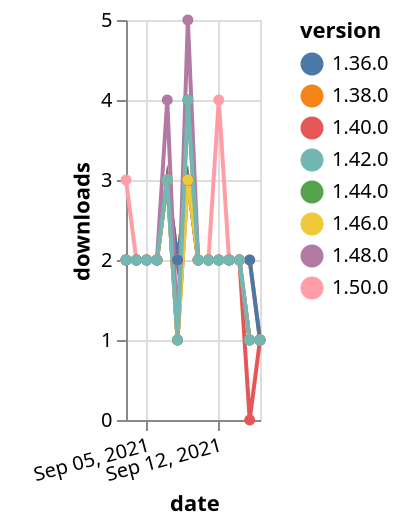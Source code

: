 {"$schema": "https://vega.github.io/schema/vega-lite/v5.json", "description": "A simple bar chart with embedded data.", "data": {"values": [{"date": "2021-09-03", "total": 219, "delta": 3, "version": "1.50.0"}, {"date": "2021-09-04", "total": 221, "delta": 2, "version": "1.50.0"}, {"date": "2021-09-05", "total": 223, "delta": 2, "version": "1.50.0"}, {"date": "2021-09-06", "total": 225, "delta": 2, "version": "1.50.0"}, {"date": "2021-09-07", "total": 228, "delta": 3, "version": "1.50.0"}, {"date": "2021-09-08", "total": 230, "delta": 2, "version": "1.50.0"}, {"date": "2021-09-09", "total": 233, "delta": 3, "version": "1.50.0"}, {"date": "2021-09-10", "total": 235, "delta": 2, "version": "1.50.0"}, {"date": "2021-09-11", "total": 237, "delta": 2, "version": "1.50.0"}, {"date": "2021-09-12", "total": 241, "delta": 4, "version": "1.50.0"}, {"date": "2021-09-13", "total": 243, "delta": 2, "version": "1.50.0"}, {"date": "2021-09-14", "total": 245, "delta": 2, "version": "1.50.0"}, {"date": "2021-09-15", "total": 246, "delta": 1, "version": "1.50.0"}, {"date": "2021-09-16", "total": 247, "delta": 1, "version": "1.50.0"}, {"date": "2021-09-03", "total": 1441, "delta": 2, "version": "1.44.0"}, {"date": "2021-09-04", "total": 1443, "delta": 2, "version": "1.44.0"}, {"date": "2021-09-05", "total": 1445, "delta": 2, "version": "1.44.0"}, {"date": "2021-09-06", "total": 1447, "delta": 2, "version": "1.44.0"}, {"date": "2021-09-07", "total": 1450, "delta": 3, "version": "1.44.0"}, {"date": "2021-09-08", "total": 1451, "delta": 1, "version": "1.44.0"}, {"date": "2021-09-09", "total": 1455, "delta": 4, "version": "1.44.0"}, {"date": "2021-09-10", "total": 1457, "delta": 2, "version": "1.44.0"}, {"date": "2021-09-11", "total": 1459, "delta": 2, "version": "1.44.0"}, {"date": "2021-09-12", "total": 1461, "delta": 2, "version": "1.44.0"}, {"date": "2021-09-13", "total": 1463, "delta": 2, "version": "1.44.0"}, {"date": "2021-09-14", "total": 1465, "delta": 2, "version": "1.44.0"}, {"date": "2021-09-15", "total": 1466, "delta": 1, "version": "1.44.0"}, {"date": "2021-09-16", "total": 1467, "delta": 1, "version": "1.44.0"}, {"date": "2021-09-03", "total": 2255, "delta": 2, "version": "1.38.0"}, {"date": "2021-09-04", "total": 2257, "delta": 2, "version": "1.38.0"}, {"date": "2021-09-05", "total": 2259, "delta": 2, "version": "1.38.0"}, {"date": "2021-09-06", "total": 2261, "delta": 2, "version": "1.38.0"}, {"date": "2021-09-07", "total": 2264, "delta": 3, "version": "1.38.0"}, {"date": "2021-09-08", "total": 2266, "delta": 2, "version": "1.38.0"}, {"date": "2021-09-09", "total": 2269, "delta": 3, "version": "1.38.0"}, {"date": "2021-09-10", "total": 2271, "delta": 2, "version": "1.38.0"}, {"date": "2021-09-11", "total": 2273, "delta": 2, "version": "1.38.0"}, {"date": "2021-09-12", "total": 2275, "delta": 2, "version": "1.38.0"}, {"date": "2021-09-13", "total": 2277, "delta": 2, "version": "1.38.0"}, {"date": "2021-09-14", "total": 2279, "delta": 2, "version": "1.38.0"}, {"date": "2021-09-15", "total": 2281, "delta": 2, "version": "1.38.0"}, {"date": "2021-09-16", "total": 2282, "delta": 1, "version": "1.38.0"}, {"date": "2021-09-03", "total": 2301, "delta": 2, "version": "1.36.0"}, {"date": "2021-09-04", "total": 2303, "delta": 2, "version": "1.36.0"}, {"date": "2021-09-05", "total": 2305, "delta": 2, "version": "1.36.0"}, {"date": "2021-09-06", "total": 2307, "delta": 2, "version": "1.36.0"}, {"date": "2021-09-07", "total": 2310, "delta": 3, "version": "1.36.0"}, {"date": "2021-09-08", "total": 2312, "delta": 2, "version": "1.36.0"}, {"date": "2021-09-09", "total": 2315, "delta": 3, "version": "1.36.0"}, {"date": "2021-09-10", "total": 2317, "delta": 2, "version": "1.36.0"}, {"date": "2021-09-11", "total": 2319, "delta": 2, "version": "1.36.0"}, {"date": "2021-09-12", "total": 2321, "delta": 2, "version": "1.36.0"}, {"date": "2021-09-13", "total": 2323, "delta": 2, "version": "1.36.0"}, {"date": "2021-09-14", "total": 2325, "delta": 2, "version": "1.36.0"}, {"date": "2021-09-15", "total": 2327, "delta": 2, "version": "1.36.0"}, {"date": "2021-09-16", "total": 2328, "delta": 1, "version": "1.36.0"}, {"date": "2021-09-03", "total": 2034, "delta": 2, "version": "1.40.0"}, {"date": "2021-09-04", "total": 2036, "delta": 2, "version": "1.40.0"}, {"date": "2021-09-05", "total": 2038, "delta": 2, "version": "1.40.0"}, {"date": "2021-09-06", "total": 2040, "delta": 2, "version": "1.40.0"}, {"date": "2021-09-07", "total": 2043, "delta": 3, "version": "1.40.0"}, {"date": "2021-09-08", "total": 2044, "delta": 1, "version": "1.40.0"}, {"date": "2021-09-09", "total": 2047, "delta": 3, "version": "1.40.0"}, {"date": "2021-09-10", "total": 2049, "delta": 2, "version": "1.40.0"}, {"date": "2021-09-11", "total": 2051, "delta": 2, "version": "1.40.0"}, {"date": "2021-09-12", "total": 2053, "delta": 2, "version": "1.40.0"}, {"date": "2021-09-13", "total": 2055, "delta": 2, "version": "1.40.0"}, {"date": "2021-09-14", "total": 2057, "delta": 2, "version": "1.40.0"}, {"date": "2021-09-15", "total": 2057, "delta": 0, "version": "1.40.0"}, {"date": "2021-09-16", "total": 2058, "delta": 1, "version": "1.40.0"}, {"date": "2021-09-03", "total": 990, "delta": 2, "version": "1.46.0"}, {"date": "2021-09-04", "total": 992, "delta": 2, "version": "1.46.0"}, {"date": "2021-09-05", "total": 994, "delta": 2, "version": "1.46.0"}, {"date": "2021-09-06", "total": 996, "delta": 2, "version": "1.46.0"}, {"date": "2021-09-07", "total": 999, "delta": 3, "version": "1.46.0"}, {"date": "2021-09-08", "total": 1000, "delta": 1, "version": "1.46.0"}, {"date": "2021-09-09", "total": 1003, "delta": 3, "version": "1.46.0"}, {"date": "2021-09-10", "total": 1005, "delta": 2, "version": "1.46.0"}, {"date": "2021-09-11", "total": 1007, "delta": 2, "version": "1.46.0"}, {"date": "2021-09-12", "total": 1009, "delta": 2, "version": "1.46.0"}, {"date": "2021-09-13", "total": 1011, "delta": 2, "version": "1.46.0"}, {"date": "2021-09-14", "total": 1013, "delta": 2, "version": "1.46.0"}, {"date": "2021-09-15", "total": 1014, "delta": 1, "version": "1.46.0"}, {"date": "2021-09-16", "total": 1015, "delta": 1, "version": "1.46.0"}, {"date": "2021-09-03", "total": 668, "delta": 2, "version": "1.48.0"}, {"date": "2021-09-04", "total": 670, "delta": 2, "version": "1.48.0"}, {"date": "2021-09-05", "total": 672, "delta": 2, "version": "1.48.0"}, {"date": "2021-09-06", "total": 674, "delta": 2, "version": "1.48.0"}, {"date": "2021-09-07", "total": 678, "delta": 4, "version": "1.48.0"}, {"date": "2021-09-08", "total": 679, "delta": 1, "version": "1.48.0"}, {"date": "2021-09-09", "total": 684, "delta": 5, "version": "1.48.0"}, {"date": "2021-09-10", "total": 686, "delta": 2, "version": "1.48.0"}, {"date": "2021-09-11", "total": 688, "delta": 2, "version": "1.48.0"}, {"date": "2021-09-12", "total": 690, "delta": 2, "version": "1.48.0"}, {"date": "2021-09-13", "total": 692, "delta": 2, "version": "1.48.0"}, {"date": "2021-09-14", "total": 694, "delta": 2, "version": "1.48.0"}, {"date": "2021-09-15", "total": 695, "delta": 1, "version": "1.48.0"}, {"date": "2021-09-16", "total": 696, "delta": 1, "version": "1.48.0"}, {"date": "2021-09-03", "total": 1624, "delta": 2, "version": "1.42.0"}, {"date": "2021-09-04", "total": 1626, "delta": 2, "version": "1.42.0"}, {"date": "2021-09-05", "total": 1628, "delta": 2, "version": "1.42.0"}, {"date": "2021-09-06", "total": 1630, "delta": 2, "version": "1.42.0"}, {"date": "2021-09-07", "total": 1633, "delta": 3, "version": "1.42.0"}, {"date": "2021-09-08", "total": 1634, "delta": 1, "version": "1.42.0"}, {"date": "2021-09-09", "total": 1638, "delta": 4, "version": "1.42.0"}, {"date": "2021-09-10", "total": 1640, "delta": 2, "version": "1.42.0"}, {"date": "2021-09-11", "total": 1642, "delta": 2, "version": "1.42.0"}, {"date": "2021-09-12", "total": 1644, "delta": 2, "version": "1.42.0"}, {"date": "2021-09-13", "total": 1646, "delta": 2, "version": "1.42.0"}, {"date": "2021-09-14", "total": 1648, "delta": 2, "version": "1.42.0"}, {"date": "2021-09-15", "total": 1649, "delta": 1, "version": "1.42.0"}, {"date": "2021-09-16", "total": 1650, "delta": 1, "version": "1.42.0"}]}, "width": "container", "mark": {"type": "line", "point": {"filled": true}}, "encoding": {"x": {"field": "date", "type": "temporal", "timeUnit": "yearmonthdate", "title": "date", "axis": {"labelAngle": -15}}, "y": {"field": "delta", "type": "quantitative", "title": "downloads"}, "color": {"field": "version", "type": "nominal"}, "tooltip": {"field": "delta"}}}